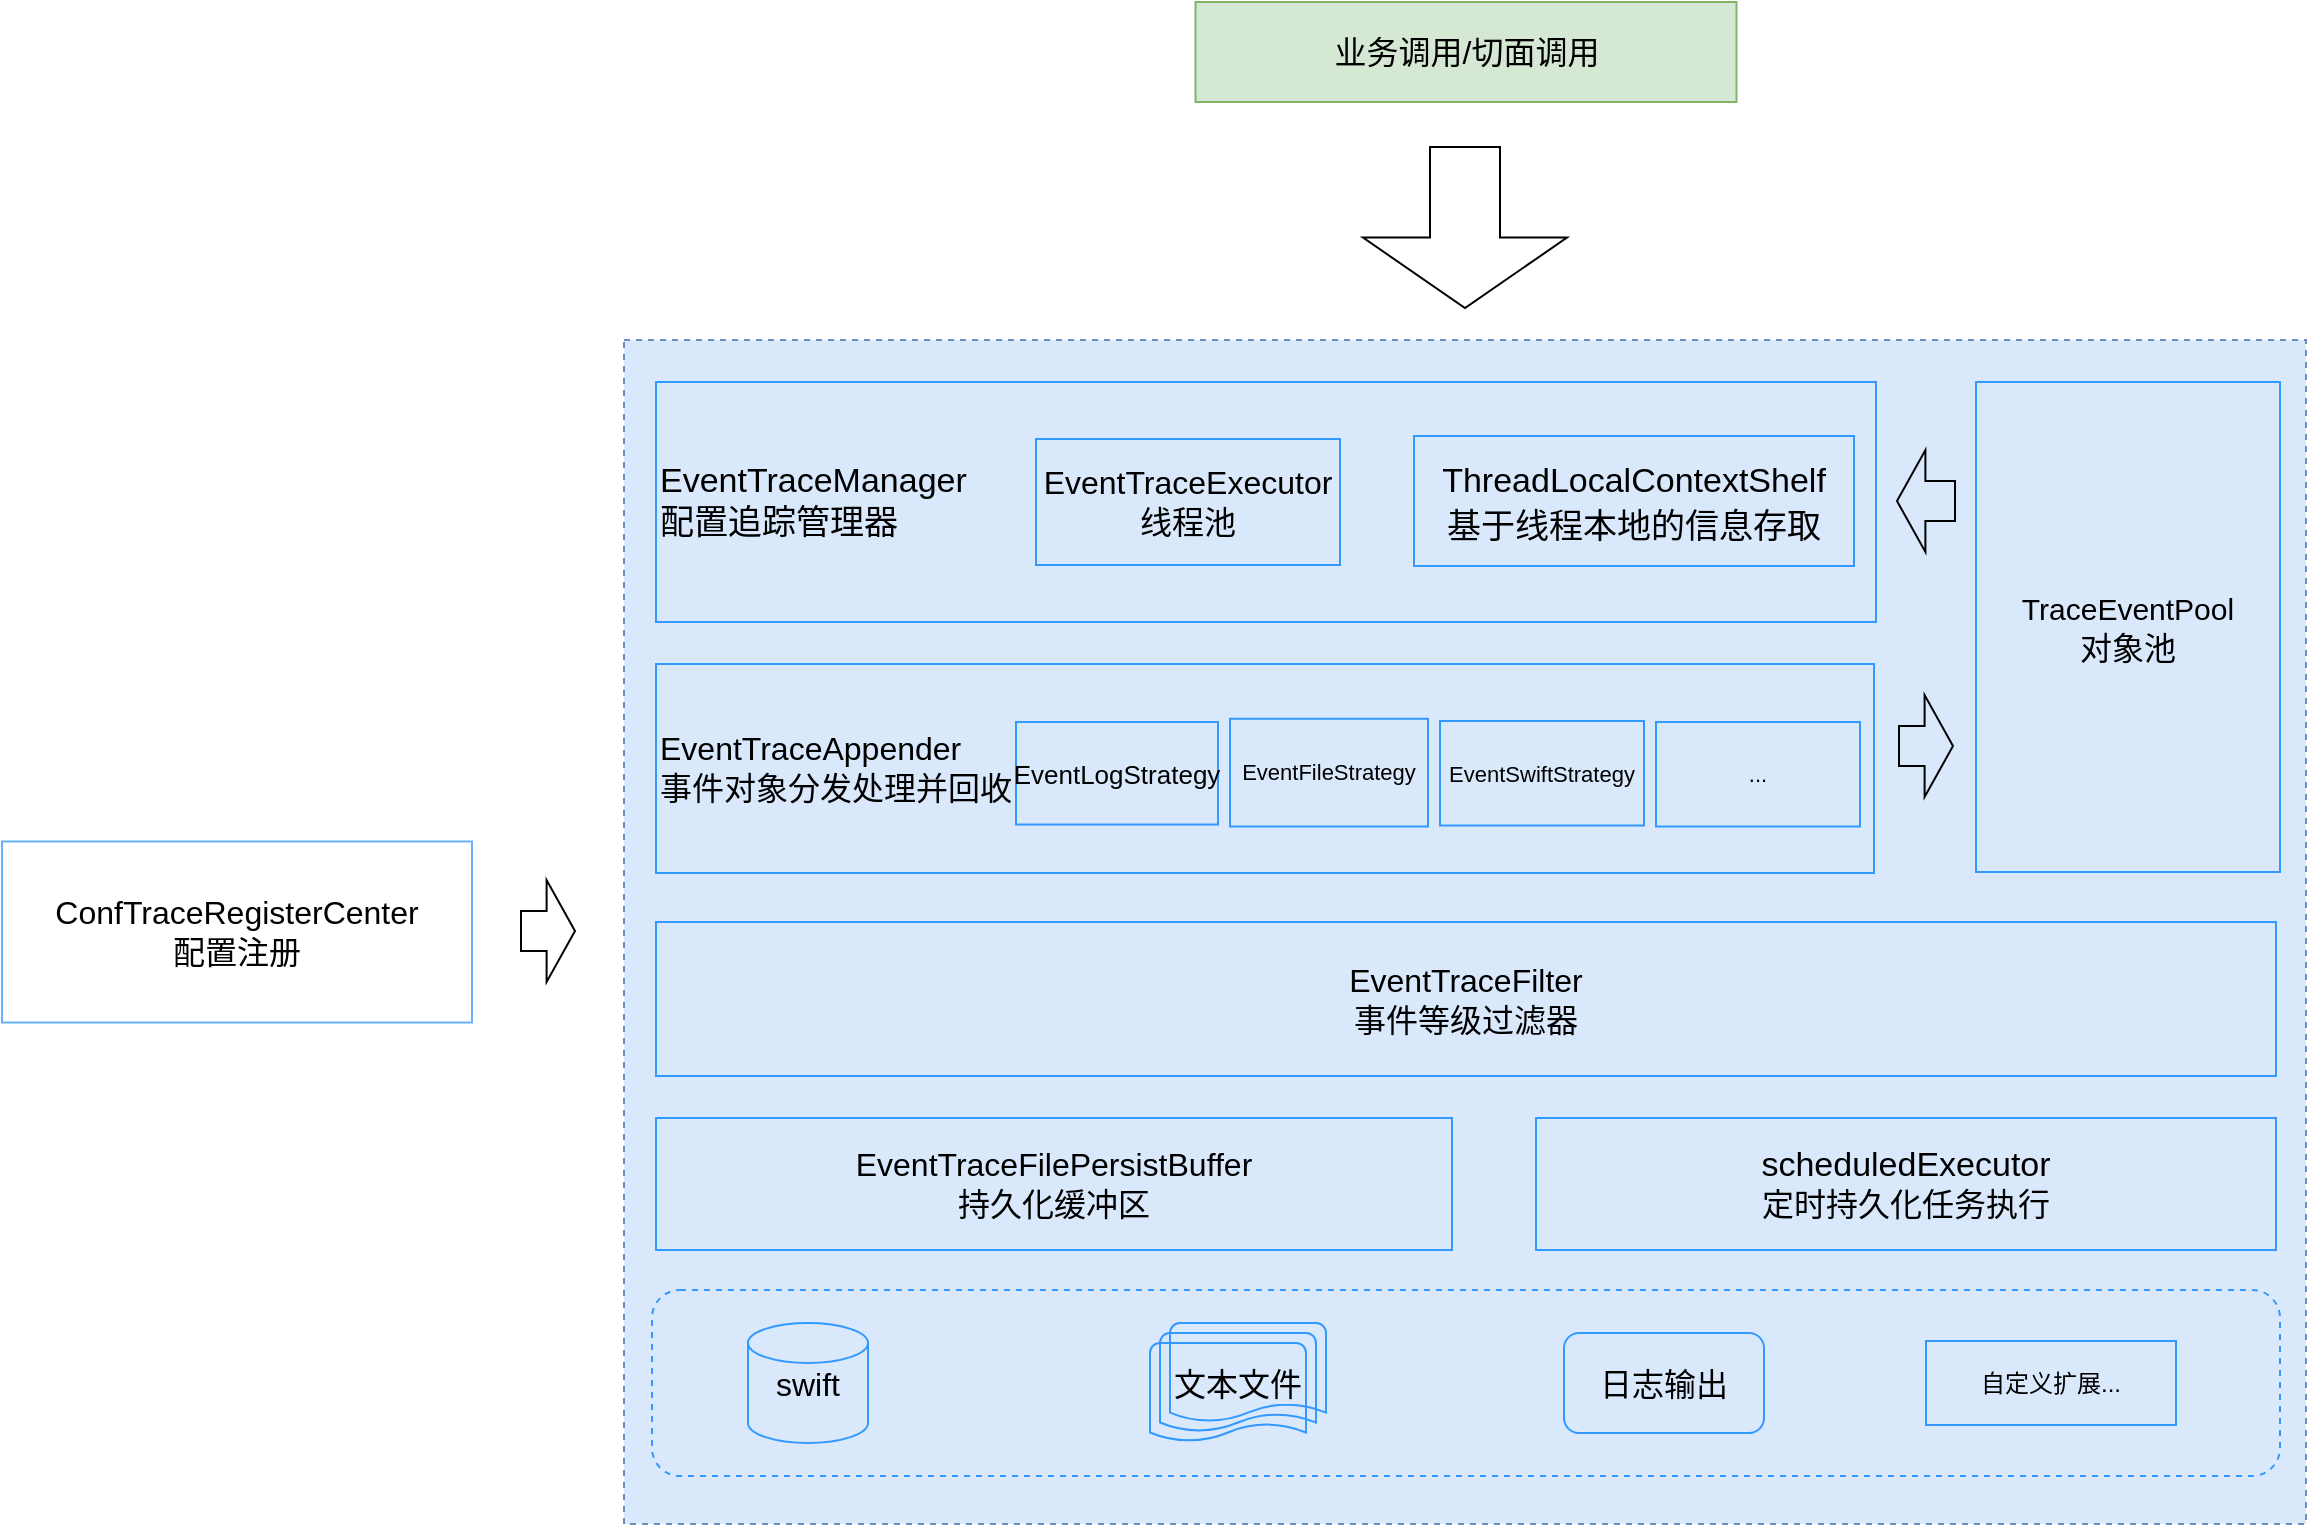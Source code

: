 <mxfile version="21.0.4" type="device"><diagram id="TgDjMVUnAiUOdRZ6QIe9" name="第 1 页"><mxGraphModel dx="1962" dy="833" grid="0" gridSize="10" guides="1" tooltips="1" connect="1" arrows="1" fold="1" page="0" pageScale="1" pageWidth="827" pageHeight="1169" math="0" shadow="0"><root><mxCell id="0"/><mxCell id="1" parent="0"/><mxCell id="_G9od5zQvgIy4FzYMhsV-1" value="" style="rounded=0;whiteSpace=wrap;html=1;fillColor=#dae8fc;strokeColor=#6c8ebf;dashed=1;" parent="1" vertex="1"><mxGeometry x="-52" y="202" width="841" height="592" as="geometry"/></mxCell><mxCell id="_G9od5zQvgIy4FzYMhsV-4" value="&lt;font style=&quot;font-size: 16px;&quot;&gt;业务调用/切面调用&lt;/font&gt;" style="text;strokeColor=#82b366;align=center;fillColor=#d5e8d4;html=1;verticalAlign=middle;whiteSpace=wrap;rounded=0;" parent="1" vertex="1"><mxGeometry x="233.75" y="33" width="270.5" height="50" as="geometry"/></mxCell><mxCell id="_G9od5zQvgIy4FzYMhsV-6" value="&lt;font style=&quot;font-size: 16px;&quot;&gt;ConfTraceRegisterCenter&lt;br&gt;配置注册&lt;br&gt;&lt;/font&gt;" style="text;whiteSpace=wrap;html=1;strokeColor=#66B2FF;align=center;verticalAlign=middle;" parent="1" vertex="1"><mxGeometry x="-363" y="452.75" width="235" height="90.5" as="geometry"/></mxCell><mxCell id="_G9od5zQvgIy4FzYMhsV-8" value="&lt;div style=&quot;font-size: 17px;&quot;&gt;&lt;span style=&quot;background-color: initial;&quot;&gt;&lt;font style=&quot;font-size: 17px;&quot;&gt;EventTraceManager&lt;/font&gt;&lt;/span&gt;&lt;/div&gt;&lt;font style=&quot;font-size: 17px;&quot;&gt;&lt;div style=&quot;&quot;&gt;&lt;span style=&quot;background-color: initial;&quot;&gt;配置追踪管理器&lt;/span&gt;&lt;/div&gt;&lt;/font&gt;" style="text;whiteSpace=wrap;html=1;verticalAlign=middle;align=left;strokeColor=#3399FF;" parent="1" vertex="1"><mxGeometry x="-36" y="223" width="610" height="120" as="geometry"/></mxCell><mxCell id="_G9od5zQvgIy4FzYMhsV-9" value="&lt;font style=&quot;font-size: 17px;&quot;&gt;ThreadLocalContextShelf&lt;br&gt;基于线程本地的信息存取&lt;/font&gt;" style="rounded=0;whiteSpace=wrap;html=1;strokeColor=#3399FF;fontSize=19;fillColor=none;" parent="1" vertex="1"><mxGeometry x="343" y="250" width="220" height="65" as="geometry"/></mxCell><mxCell id="_G9od5zQvgIy4FzYMhsV-12" value="" style="shape=flexArrow;endArrow=classic;html=1;rounded=0;endWidth=66;endSize=11.4;width=35;" parent="1" edge="1"><mxGeometry width="50" height="50" relative="1" as="geometry"><mxPoint x="368.5" y="105" as="sourcePoint"/><mxPoint x="368.5" y="186.5" as="targetPoint"/></mxGeometry></mxCell><mxCell id="_G9od5zQvgIy4FzYMhsV-15" value="&lt;span style=&quot;background-color: initial; font-size: 16px;&quot;&gt;EventTraceAppender&lt;br&gt;&lt;/span&gt;&lt;span style=&quot;background-color: initial; font-size: 16px;&quot;&gt;事件对象分发处理并回收&lt;/span&gt;&lt;span style=&quot;background-color: initial; font-size: 16px;&quot;&gt;&lt;br&gt;&lt;/span&gt;" style="text;whiteSpace=wrap;html=1;verticalAlign=middle;align=left;strokeColor=#3399FF;" parent="1" vertex="1"><mxGeometry x="-36" y="364" width="609" height="104.5" as="geometry"/></mxCell><mxCell id="_G9od5zQvgIy4FzYMhsV-16" value="&lt;font style=&quot;&quot;&gt;&lt;span style=&quot;font-size: 15px;&quot;&gt;TraceEventPool&lt;/span&gt;&lt;font style=&quot;font-size: 16px;&quot;&gt;&lt;br&gt;对象池&lt;/font&gt;&lt;br&gt;&lt;/font&gt;" style="text;whiteSpace=wrap;html=1;verticalAlign=middle;align=center;strokeColor=#3399FF;" parent="1" vertex="1"><mxGeometry x="624" y="223" width="152" height="245" as="geometry"/></mxCell><mxCell id="_G9od5zQvgIy4FzYMhsV-17" value="&lt;font style=&quot;font-size: 16px;&quot;&gt;&lt;font style=&quot;font-size: 16px;&quot;&gt;EventTraceExecutor&lt;br&gt;&lt;/font&gt;线程池&lt;br&gt;&lt;/font&gt;" style="text;whiteSpace=wrap;html=1;verticalAlign=middle;align=center;strokeColor=#3399FF;" parent="1" vertex="1"><mxGeometry x="154" y="251.5" width="152" height="63" as="geometry"/></mxCell><mxCell id="_G9od5zQvgIy4FzYMhsV-18" value="&lt;font style=&quot;&quot;&gt;&lt;font style=&quot;font-size: 13px;&quot;&gt;EventLogStrategy&lt;/font&gt;&lt;br&gt;&lt;/font&gt;" style="text;whiteSpace=wrap;html=1;verticalAlign=middle;align=center;strokeColor=#3399FF;" parent="1" vertex="1"><mxGeometry x="144" y="393" width="101" height="51.25" as="geometry"/></mxCell><mxCell id="_G9od5zQvgIy4FzYMhsV-19" value="&lt;font style=&quot;&quot;&gt;&lt;font style=&quot;font-size: 11px;&quot;&gt;EventFileStrategy&lt;/font&gt;&lt;br&gt;&lt;/font&gt;" style="text;whiteSpace=wrap;html=1;verticalAlign=middle;align=center;strokeColor=#3399FF;" parent="1" vertex="1"><mxGeometry x="251" y="391.38" width="99" height="53.87" as="geometry"/></mxCell><mxCell id="_G9od5zQvgIy4FzYMhsV-21" value="&lt;div style=&quot;&quot;&gt;&lt;font style=&quot;font-size: 16px;&quot;&gt;EventTraceFilter&lt;/font&gt;&lt;br&gt;&lt;/div&gt;&lt;div style=&quot;&quot;&gt;&lt;font style=&quot;font-size: 16px;&quot;&gt;事件等级过滤器&lt;/font&gt;&lt;/div&gt;" style="text;whiteSpace=wrap;html=1;verticalAlign=middle;align=center;strokeColor=#3399FF;" parent="1" vertex="1"><mxGeometry x="-36" y="493" width="810" height="77" as="geometry"/></mxCell><mxCell id="_G9od5zQvgIy4FzYMhsV-22" value="&lt;div style=&quot;&quot;&gt;&lt;font style=&quot;font-size: 16px;&quot;&gt;EventTraceFilePersistBuffer&lt;/font&gt;&lt;br&gt;&lt;/div&gt;&lt;div style=&quot;&quot;&gt;&lt;font style=&quot;font-size: 16px;&quot;&gt;持久化缓冲区&lt;/font&gt;&lt;/div&gt;" style="text;whiteSpace=wrap;html=1;verticalAlign=middle;align=center;strokeColor=#3399FF;" parent="1" vertex="1"><mxGeometry x="-36" y="591" width="398" height="66" as="geometry"/></mxCell><mxCell id="_G9od5zQvgIy4FzYMhsV-23" value="" style="rounded=1;whiteSpace=wrap;html=1;labelBackgroundColor=#dae8fc;strokeColor=#3399FF;fontSize=16;fillColor=none;dashed=1;" parent="1" vertex="1"><mxGeometry x="-38" y="677" width="814" height="93" as="geometry"/></mxCell><mxCell id="_G9od5zQvgIy4FzYMhsV-24" value="swift" style="strokeWidth=1;html=1;shape=mxgraph.flowchart.database;whiteSpace=wrap;labelBackgroundColor=#dae8fc;strokeColor=#3399FF;fontSize=16;fillColor=none;align=center;verticalAlign=middle;" parent="1" vertex="1"><mxGeometry x="10" y="693.5" width="60" height="60" as="geometry"/></mxCell><mxCell id="_G9od5zQvgIy4FzYMhsV-25" value="文本文件" style="strokeWidth=1;html=1;shape=mxgraph.flowchart.multi-document;whiteSpace=wrap;labelBackgroundColor=#dae8fc;strokeColor=#3399FF;fontSize=16;fillColor=none;" parent="1" vertex="1"><mxGeometry x="211" y="693.5" width="88" height="60" as="geometry"/></mxCell><mxCell id="_G9od5zQvgIy4FzYMhsV-26" value="日志输出" style="rounded=1;whiteSpace=wrap;html=1;labelBackgroundColor=#dae8fc;strokeColor=#3399FF;strokeWidth=1;fontSize=16;fillColor=none;" parent="1" vertex="1"><mxGeometry x="418" y="698.5" width="100" height="50" as="geometry"/></mxCell><mxCell id="_G9od5zQvgIy4FzYMhsV-29" value="" style="shape=flexArrow;endArrow=classic;html=1;rounded=0;endWidth=30;endSize=4.4;width=20;" parent="1" edge="1"><mxGeometry width="50" height="50" relative="1" as="geometry"><mxPoint x="-104" y="497.5" as="sourcePoint"/><mxPoint x="-76" y="497.5" as="targetPoint"/></mxGeometry></mxCell><mxCell id="xPmbs-3M3pONq3Lk1BG0-1" value="" style="shape=flexArrow;endArrow=classic;html=1;rounded=0;endWidth=30;endSize=4.4;width=20;" edge="1" parent="1"><mxGeometry width="50" height="50" relative="1" as="geometry"><mxPoint x="585" y="405" as="sourcePoint"/><mxPoint x="613" y="405" as="targetPoint"/></mxGeometry></mxCell><mxCell id="xPmbs-3M3pONq3Lk1BG0-2" value="" style="shape=flexArrow;endArrow=classic;html=1;rounded=0;endWidth=30;endSize=4.4;width=20;" edge="1" parent="1"><mxGeometry width="50" height="50" relative="1" as="geometry"><mxPoint x="614" y="282.5" as="sourcePoint"/><mxPoint x="584" y="282.5" as="targetPoint"/></mxGeometry></mxCell><mxCell id="xPmbs-3M3pONq3Lk1BG0-3" value="&lt;font style=&quot;&quot;&gt;&lt;font style=&quot;font-size: 11px;&quot;&gt;EventSwiftStrategy&lt;/font&gt;&lt;br&gt;&lt;/font&gt;" style="text;whiteSpace=wrap;html=1;verticalAlign=middle;align=center;strokeColor=#3399FF;" vertex="1" parent="1"><mxGeometry x="356" y="392.5" width="102" height="52.25" as="geometry"/></mxCell><mxCell id="xPmbs-3M3pONq3Lk1BG0-5" value="自定义扩展..." style="text;html=1;align=center;verticalAlign=middle;whiteSpace=wrap;rounded=0;strokeColor=#3399ff;" vertex="1" parent="1"><mxGeometry x="599" y="702.5" width="125" height="42" as="geometry"/></mxCell><mxCell id="xPmbs-3M3pONq3Lk1BG0-6" value="&lt;font style=&quot;&quot;&gt;&lt;font style=&quot;font-size: 11px;&quot;&gt;...&lt;/font&gt;&lt;br&gt;&lt;/font&gt;" style="text;whiteSpace=wrap;html=1;verticalAlign=middle;align=center;strokeColor=#3399FF;" vertex="1" parent="1"><mxGeometry x="464" y="393" width="102" height="52.25" as="geometry"/></mxCell><mxCell id="xPmbs-3M3pONq3Lk1BG0-7" value="&lt;div style=&quot;&quot;&gt;&lt;font style=&quot;font-size: 17px;&quot;&gt;scheduledExecutor&lt;/font&gt;&lt;/div&gt;&lt;div style=&quot;&quot;&gt;&lt;span style=&quot;font-size: 16px;&quot;&gt;定时持久化任务执行&lt;/span&gt;&lt;/div&gt;" style="text;whiteSpace=wrap;html=1;verticalAlign=middle;align=center;strokeColor=#3399FF;" vertex="1" parent="1"><mxGeometry x="404" y="591" width="370" height="66" as="geometry"/></mxCell></root></mxGraphModel></diagram></mxfile>